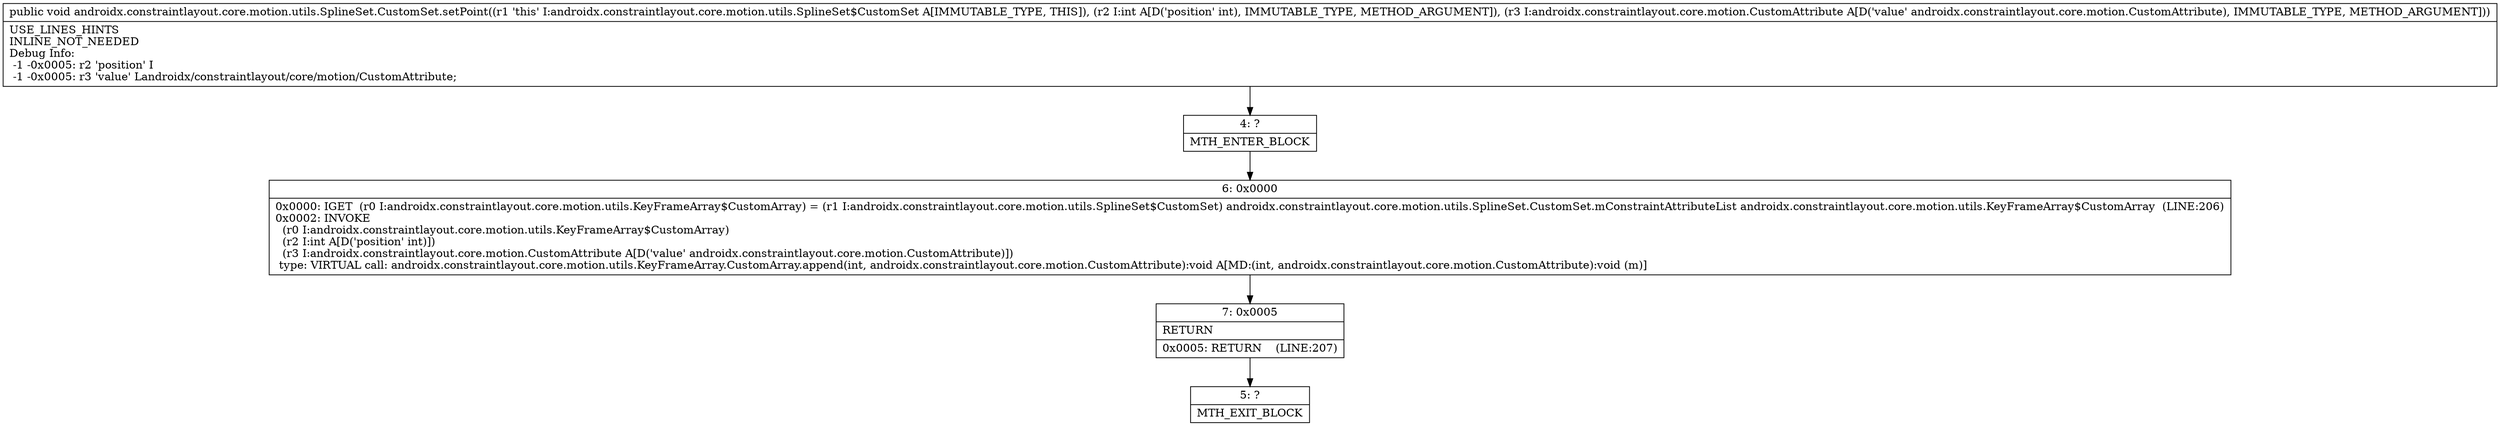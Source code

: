 digraph "CFG forandroidx.constraintlayout.core.motion.utils.SplineSet.CustomSet.setPoint(ILandroidx\/constraintlayout\/core\/motion\/CustomAttribute;)V" {
Node_4 [shape=record,label="{4\:\ ?|MTH_ENTER_BLOCK\l}"];
Node_6 [shape=record,label="{6\:\ 0x0000|0x0000: IGET  (r0 I:androidx.constraintlayout.core.motion.utils.KeyFrameArray$CustomArray) = (r1 I:androidx.constraintlayout.core.motion.utils.SplineSet$CustomSet) androidx.constraintlayout.core.motion.utils.SplineSet.CustomSet.mConstraintAttributeList androidx.constraintlayout.core.motion.utils.KeyFrameArray$CustomArray  (LINE:206)\l0x0002: INVOKE  \l  (r0 I:androidx.constraintlayout.core.motion.utils.KeyFrameArray$CustomArray)\l  (r2 I:int A[D('position' int)])\l  (r3 I:androidx.constraintlayout.core.motion.CustomAttribute A[D('value' androidx.constraintlayout.core.motion.CustomAttribute)])\l type: VIRTUAL call: androidx.constraintlayout.core.motion.utils.KeyFrameArray.CustomArray.append(int, androidx.constraintlayout.core.motion.CustomAttribute):void A[MD:(int, androidx.constraintlayout.core.motion.CustomAttribute):void (m)]\l}"];
Node_7 [shape=record,label="{7\:\ 0x0005|RETURN\l|0x0005: RETURN    (LINE:207)\l}"];
Node_5 [shape=record,label="{5\:\ ?|MTH_EXIT_BLOCK\l}"];
MethodNode[shape=record,label="{public void androidx.constraintlayout.core.motion.utils.SplineSet.CustomSet.setPoint((r1 'this' I:androidx.constraintlayout.core.motion.utils.SplineSet$CustomSet A[IMMUTABLE_TYPE, THIS]), (r2 I:int A[D('position' int), IMMUTABLE_TYPE, METHOD_ARGUMENT]), (r3 I:androidx.constraintlayout.core.motion.CustomAttribute A[D('value' androidx.constraintlayout.core.motion.CustomAttribute), IMMUTABLE_TYPE, METHOD_ARGUMENT]))  | USE_LINES_HINTS\lINLINE_NOT_NEEDED\lDebug Info:\l  \-1 \-0x0005: r2 'position' I\l  \-1 \-0x0005: r3 'value' Landroidx\/constraintlayout\/core\/motion\/CustomAttribute;\l}"];
MethodNode -> Node_4;Node_4 -> Node_6;
Node_6 -> Node_7;
Node_7 -> Node_5;
}


